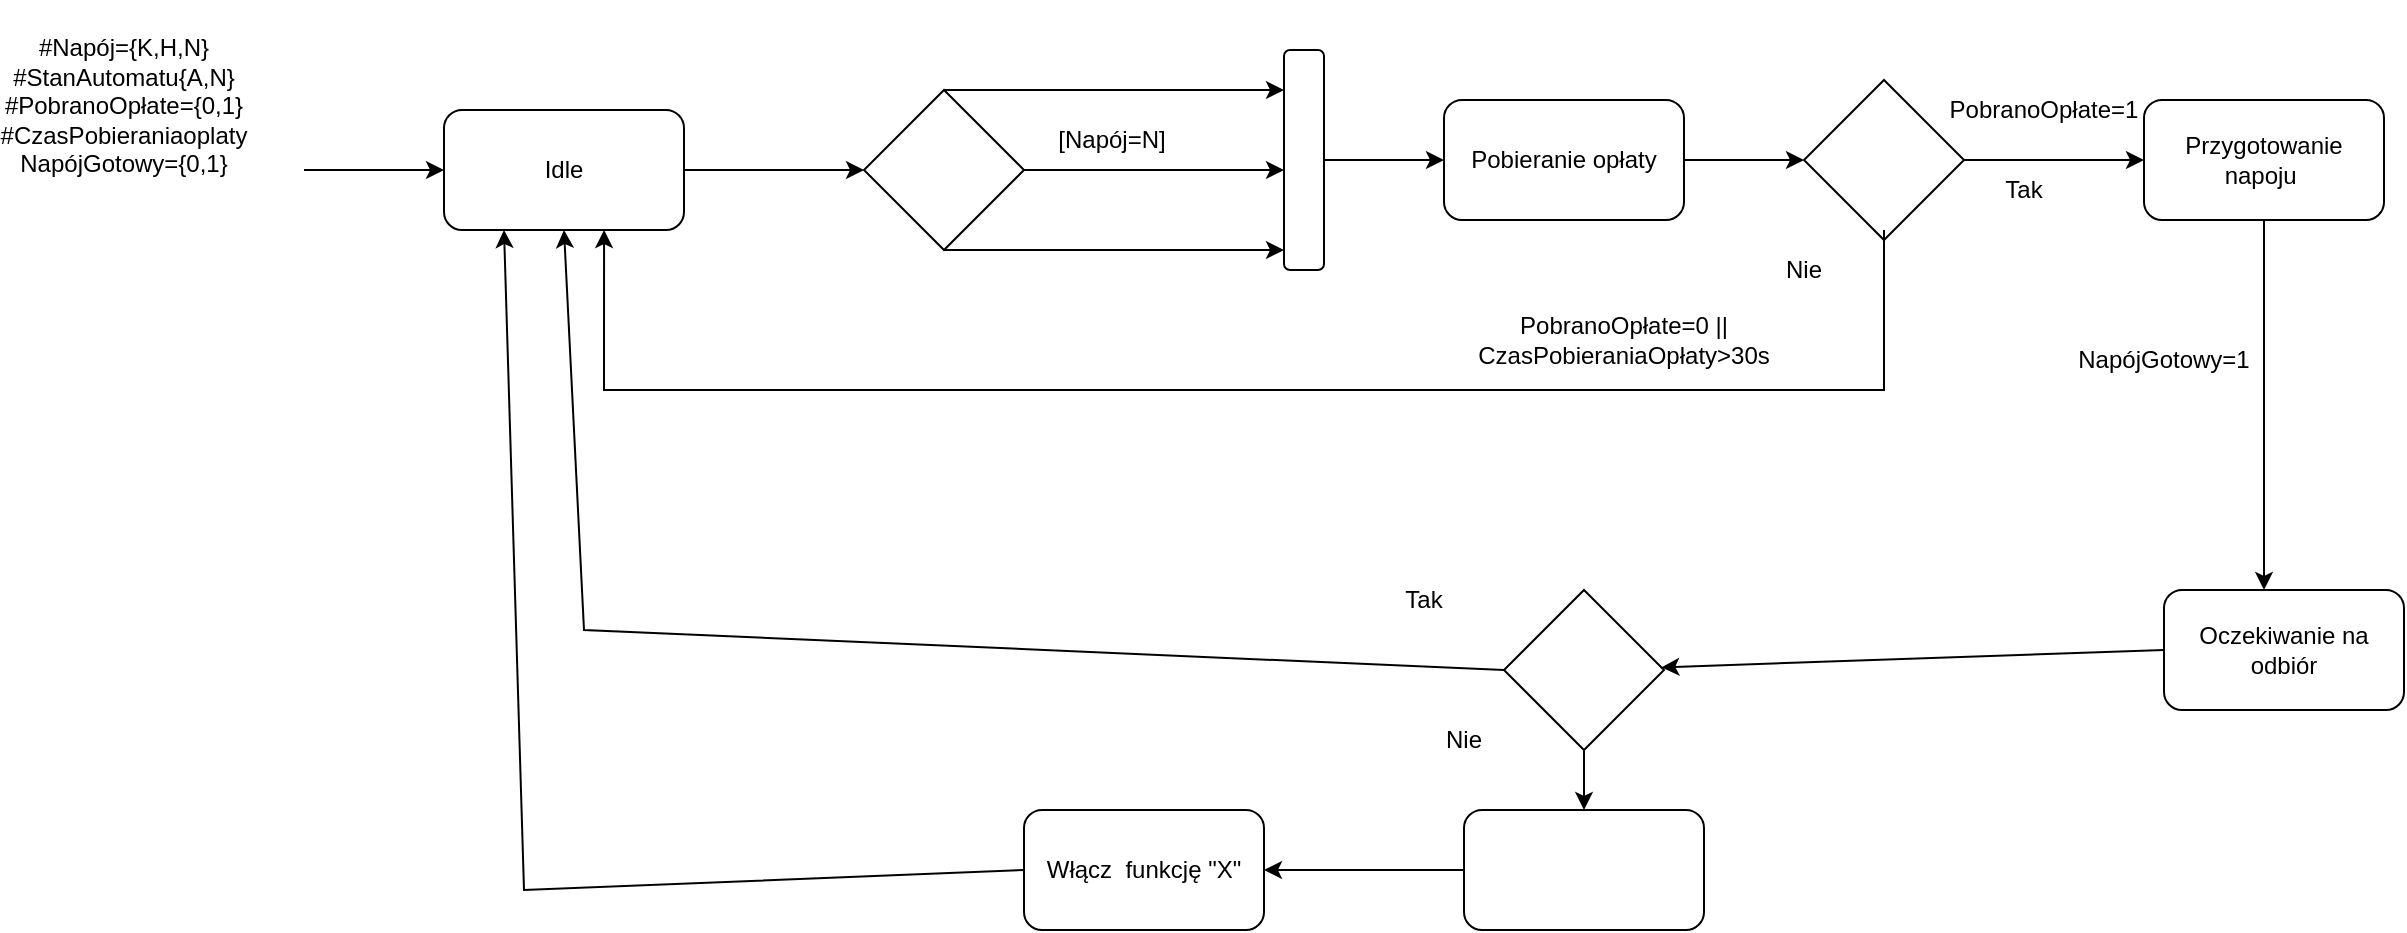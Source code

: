 <mxfile version="21.1.9" type="device">
  <diagram name="Strona-1" id="11_bHn2m5joYzDaO_T7q">
    <mxGraphModel dx="2261" dy="796" grid="1" gridSize="10" guides="1" tooltips="1" connect="1" arrows="1" fold="1" page="1" pageScale="1" pageWidth="827" pageHeight="1169" math="0" shadow="0">
      <root>
        <mxCell id="0" />
        <mxCell id="1" parent="0" />
        <mxCell id="-nXe6FgHer6G2pFKR8K3-1" value="Idle" style="rounded=1;whiteSpace=wrap;html=1;" vertex="1" parent="1">
          <mxGeometry x="80" y="60" width="120" height="60" as="geometry" />
        </mxCell>
        <mxCell id="-nXe6FgHer6G2pFKR8K3-2" value="" style="endArrow=classic;html=1;rounded=0;entryX=0;entryY=0.5;entryDx=0;entryDy=0;" edge="1" parent="1" target="-nXe6FgHer6G2pFKR8K3-1">
          <mxGeometry width="50" height="50" relative="1" as="geometry">
            <mxPoint x="10" y="90" as="sourcePoint" />
            <mxPoint x="60" y="40" as="targetPoint" />
          </mxGeometry>
        </mxCell>
        <mxCell id="-nXe6FgHer6G2pFKR8K3-4" value="" style="endArrow=classic;html=1;rounded=0;exitX=1;exitY=0.5;exitDx=0;exitDy=0;entryX=0;entryY=0.5;entryDx=0;entryDy=0;" edge="1" parent="1" source="-nXe6FgHer6G2pFKR8K3-1">
          <mxGeometry width="50" height="50" relative="1" as="geometry">
            <mxPoint x="250" y="200" as="sourcePoint" />
            <mxPoint x="290" y="90" as="targetPoint" />
          </mxGeometry>
        </mxCell>
        <mxCell id="-nXe6FgHer6G2pFKR8K3-5" value="" style="rhombus;whiteSpace=wrap;html=1;" vertex="1" parent="1">
          <mxGeometry x="290" y="50" width="80" height="80" as="geometry" />
        </mxCell>
        <mxCell id="-nXe6FgHer6G2pFKR8K3-6" value="" style="endArrow=classic;html=1;rounded=0;exitX=1;exitY=0.5;exitDx=0;exitDy=0;" edge="1" parent="1" source="-nXe6FgHer6G2pFKR8K3-5">
          <mxGeometry width="50" height="50" relative="1" as="geometry">
            <mxPoint x="450" y="90" as="sourcePoint" />
            <mxPoint x="500" y="90" as="targetPoint" />
          </mxGeometry>
        </mxCell>
        <mxCell id="-nXe6FgHer6G2pFKR8K3-7" value="[Napój=N]" style="text;html=1;strokeColor=none;fillColor=none;align=center;verticalAlign=middle;whiteSpace=wrap;rounded=0;" vertex="1" parent="1">
          <mxGeometry x="384" y="60" width="60" height="30" as="geometry" />
        </mxCell>
        <mxCell id="-nXe6FgHer6G2pFKR8K3-12" value="#Napój={K,H,N}&lt;br&gt;#StanAutomatu{A,N}&lt;br&gt;#PobranoOpłate={0,1}&lt;br&gt;#CzasPobieraniaoplaty&lt;br&gt;NapójGotowy={0,1}&lt;br&gt;&lt;br&gt;" style="text;html=1;strokeColor=none;fillColor=none;align=center;verticalAlign=middle;whiteSpace=wrap;rounded=0;" vertex="1" parent="1">
          <mxGeometry x="-140" y="5" width="120" height="120" as="geometry" />
        </mxCell>
        <mxCell id="-nXe6FgHer6G2pFKR8K3-13" value="Pobieranie opłaty" style="rounded=1;whiteSpace=wrap;html=1;" vertex="1" parent="1">
          <mxGeometry x="580" y="55" width="120" height="60" as="geometry" />
        </mxCell>
        <mxCell id="-nXe6FgHer6G2pFKR8K3-18" value="" style="endArrow=classic;html=1;rounded=0;" edge="1" parent="1">
          <mxGeometry width="50" height="50" relative="1" as="geometry">
            <mxPoint x="330" y="50" as="sourcePoint" />
            <mxPoint x="500" y="50" as="targetPoint" />
          </mxGeometry>
        </mxCell>
        <mxCell id="-nXe6FgHer6G2pFKR8K3-19" value="" style="endArrow=classic;html=1;rounded=0;" edge="1" parent="1">
          <mxGeometry width="50" height="50" relative="1" as="geometry">
            <mxPoint x="330" y="130" as="sourcePoint" />
            <mxPoint x="500" y="130" as="targetPoint" />
          </mxGeometry>
        </mxCell>
        <mxCell id="-nXe6FgHer6G2pFKR8K3-20" value="" style="rounded=1;whiteSpace=wrap;html=1;" vertex="1" parent="1">
          <mxGeometry x="500" y="30" width="20" height="110" as="geometry" />
        </mxCell>
        <mxCell id="-nXe6FgHer6G2pFKR8K3-21" value="" style="endArrow=classic;html=1;rounded=0;exitX=1;exitY=0.5;exitDx=0;exitDy=0;" edge="1" parent="1" source="-nXe6FgHer6G2pFKR8K3-20">
          <mxGeometry width="50" height="50" relative="1" as="geometry">
            <mxPoint x="530" y="90" as="sourcePoint" />
            <mxPoint x="580" y="85" as="targetPoint" />
          </mxGeometry>
        </mxCell>
        <mxCell id="-nXe6FgHer6G2pFKR8K3-22" value="" style="endArrow=classic;html=1;rounded=0;exitX=1;exitY=0.5;exitDx=0;exitDy=0;" edge="1" parent="1" source="-nXe6FgHer6G2pFKR8K3-13">
          <mxGeometry width="50" height="50" relative="1" as="geometry">
            <mxPoint x="710" y="90" as="sourcePoint" />
            <mxPoint x="760" y="85" as="targetPoint" />
          </mxGeometry>
        </mxCell>
        <mxCell id="-nXe6FgHer6G2pFKR8K3-23" value="" style="rhombus;whiteSpace=wrap;html=1;" vertex="1" parent="1">
          <mxGeometry x="760" y="45" width="80" height="80" as="geometry" />
        </mxCell>
        <mxCell id="-nXe6FgHer6G2pFKR8K3-24" value="" style="endArrow=classic;html=1;rounded=0;entryX=0.667;entryY=1;entryDx=0;entryDy=0;entryPerimeter=0;" edge="1" parent="1" target="-nXe6FgHer6G2pFKR8K3-1">
          <mxGeometry width="50" height="50" relative="1" as="geometry">
            <mxPoint x="800" y="120" as="sourcePoint" />
            <mxPoint x="108" y="200" as="targetPoint" />
            <Array as="points">
              <mxPoint x="800" y="200" />
              <mxPoint x="160" y="200" />
            </Array>
          </mxGeometry>
        </mxCell>
        <mxCell id="-nXe6FgHer6G2pFKR8K3-25" value="PobranoOpłate=0 || CzasPobieraniaOpłaty&amp;gt;30s" style="text;html=1;strokeColor=none;fillColor=none;align=center;verticalAlign=middle;whiteSpace=wrap;rounded=0;" vertex="1" parent="1">
          <mxGeometry x="640" y="160" width="60" height="30" as="geometry" />
        </mxCell>
        <mxCell id="-nXe6FgHer6G2pFKR8K3-26" value="" style="endArrow=classic;html=1;rounded=0;exitX=1;exitY=0.5;exitDx=0;exitDy=0;" edge="1" parent="1" source="-nXe6FgHer6G2pFKR8K3-23">
          <mxGeometry width="50" height="50" relative="1" as="geometry">
            <mxPoint x="1080" y="110" as="sourcePoint" />
            <mxPoint x="930" y="85" as="targetPoint" />
          </mxGeometry>
        </mxCell>
        <mxCell id="-nXe6FgHer6G2pFKR8K3-27" value="PobranoOpłate=1" style="text;html=1;strokeColor=none;fillColor=none;align=center;verticalAlign=middle;whiteSpace=wrap;rounded=0;" vertex="1" parent="1">
          <mxGeometry x="850" y="45" width="60" height="30" as="geometry" />
        </mxCell>
        <mxCell id="-nXe6FgHer6G2pFKR8K3-28" value="Przygotowanie napoju&amp;nbsp;" style="rounded=1;whiteSpace=wrap;html=1;" vertex="1" parent="1">
          <mxGeometry x="930" y="55" width="120" height="60" as="geometry" />
        </mxCell>
        <mxCell id="-nXe6FgHer6G2pFKR8K3-29" value="" style="endArrow=classic;html=1;rounded=0;exitX=0.5;exitY=1;exitDx=0;exitDy=0;" edge="1" parent="1" source="-nXe6FgHer6G2pFKR8K3-28">
          <mxGeometry width="50" height="50" relative="1" as="geometry">
            <mxPoint x="990" y="310" as="sourcePoint" />
            <mxPoint x="990" y="300" as="targetPoint" />
          </mxGeometry>
        </mxCell>
        <mxCell id="-nXe6FgHer6G2pFKR8K3-30" value="NapójGotowy=1" style="text;html=1;strokeColor=none;fillColor=none;align=center;verticalAlign=middle;whiteSpace=wrap;rounded=0;" vertex="1" parent="1">
          <mxGeometry x="910" y="170" width="60" height="30" as="geometry" />
        </mxCell>
        <mxCell id="-nXe6FgHer6G2pFKR8K3-31" value="Oczekiwanie na odbiór" style="rounded=1;whiteSpace=wrap;html=1;" vertex="1" parent="1">
          <mxGeometry x="940" y="300" width="120" height="60" as="geometry" />
        </mxCell>
        <mxCell id="-nXe6FgHer6G2pFKR8K3-32" value="" style="rhombus;whiteSpace=wrap;html=1;" vertex="1" parent="1">
          <mxGeometry x="610" y="300" width="80" height="80" as="geometry" />
        </mxCell>
        <mxCell id="-nXe6FgHer6G2pFKR8K3-33" value="" style="endArrow=classic;html=1;rounded=0;exitX=0;exitY=0.5;exitDx=0;exitDy=0;" edge="1" parent="1" source="-nXe6FgHer6G2pFKR8K3-31" target="-nXe6FgHer6G2pFKR8K3-32">
          <mxGeometry width="50" height="50" relative="1" as="geometry">
            <mxPoint x="810" y="470" as="sourcePoint" />
            <mxPoint x="860" y="420" as="targetPoint" />
          </mxGeometry>
        </mxCell>
        <mxCell id="-nXe6FgHer6G2pFKR8K3-34" value="" style="rounded=1;whiteSpace=wrap;html=1;" vertex="1" parent="1">
          <mxGeometry x="590" y="410" width="120" height="60" as="geometry" />
        </mxCell>
        <mxCell id="-nXe6FgHer6G2pFKR8K3-35" value="Włącz&amp;nbsp; funkcję &quot;X&quot;" style="rounded=1;whiteSpace=wrap;html=1;" vertex="1" parent="1">
          <mxGeometry x="370" y="410" width="120" height="60" as="geometry" />
        </mxCell>
        <mxCell id="-nXe6FgHer6G2pFKR8K3-36" value="" style="endArrow=classic;html=1;rounded=0;" edge="1" parent="1" target="-nXe6FgHer6G2pFKR8K3-34">
          <mxGeometry width="50" height="50" relative="1" as="geometry">
            <mxPoint x="650" y="380" as="sourcePoint" />
            <mxPoint x="700" y="330" as="targetPoint" />
          </mxGeometry>
        </mxCell>
        <mxCell id="-nXe6FgHer6G2pFKR8K3-37" value="" style="endArrow=classic;html=1;rounded=0;exitX=0;exitY=0.5;exitDx=0;exitDy=0;entryX=1;entryY=0.5;entryDx=0;entryDy=0;" edge="1" parent="1" source="-nXe6FgHer6G2pFKR8K3-34" target="-nXe6FgHer6G2pFKR8K3-35">
          <mxGeometry width="50" height="50" relative="1" as="geometry">
            <mxPoint x="470" y="370" as="sourcePoint" />
            <mxPoint x="520" y="320" as="targetPoint" />
          </mxGeometry>
        </mxCell>
        <mxCell id="-nXe6FgHer6G2pFKR8K3-38" value="" style="endArrow=classic;html=1;rounded=0;entryX=0.5;entryY=1;entryDx=0;entryDy=0;" edge="1" parent="1" target="-nXe6FgHer6G2pFKR8K3-1">
          <mxGeometry width="50" height="50" relative="1" as="geometry">
            <mxPoint x="610" y="340" as="sourcePoint" />
            <mxPoint x="153" y="130" as="targetPoint" />
            <Array as="points">
              <mxPoint x="150" y="320" />
            </Array>
          </mxGeometry>
        </mxCell>
        <mxCell id="-nXe6FgHer6G2pFKR8K3-39" value="" style="endArrow=classic;html=1;rounded=0;entryX=0.25;entryY=1;entryDx=0;entryDy=0;exitX=0;exitY=0.5;exitDx=0;exitDy=0;" edge="1" parent="1" source="-nXe6FgHer6G2pFKR8K3-35" target="-nXe6FgHer6G2pFKR8K3-1">
          <mxGeometry width="50" height="50" relative="1" as="geometry">
            <mxPoint x="270" y="440" as="sourcePoint" />
            <mxPoint x="320" y="390" as="targetPoint" />
            <Array as="points">
              <mxPoint x="120" y="450" />
            </Array>
          </mxGeometry>
        </mxCell>
        <mxCell id="-nXe6FgHer6G2pFKR8K3-40" value="Tak" style="text;html=1;strokeColor=none;fillColor=none;align=center;verticalAlign=middle;whiteSpace=wrap;rounded=0;" vertex="1" parent="1">
          <mxGeometry x="540" y="290" width="60" height="30" as="geometry" />
        </mxCell>
        <mxCell id="-nXe6FgHer6G2pFKR8K3-41" value="Nie" style="text;html=1;strokeColor=none;fillColor=none;align=center;verticalAlign=middle;whiteSpace=wrap;rounded=0;" vertex="1" parent="1">
          <mxGeometry x="560" y="360" width="60" height="30" as="geometry" />
        </mxCell>
        <mxCell id="-nXe6FgHer6G2pFKR8K3-42" value="Tak" style="text;html=1;strokeColor=none;fillColor=none;align=center;verticalAlign=middle;whiteSpace=wrap;rounded=0;" vertex="1" parent="1">
          <mxGeometry x="840" y="85" width="60" height="30" as="geometry" />
        </mxCell>
        <mxCell id="-nXe6FgHer6G2pFKR8K3-43" value="Nie" style="text;html=1;strokeColor=none;fillColor=none;align=center;verticalAlign=middle;whiteSpace=wrap;rounded=0;" vertex="1" parent="1">
          <mxGeometry x="730" y="125" width="60" height="30" as="geometry" />
        </mxCell>
      </root>
    </mxGraphModel>
  </diagram>
</mxfile>
